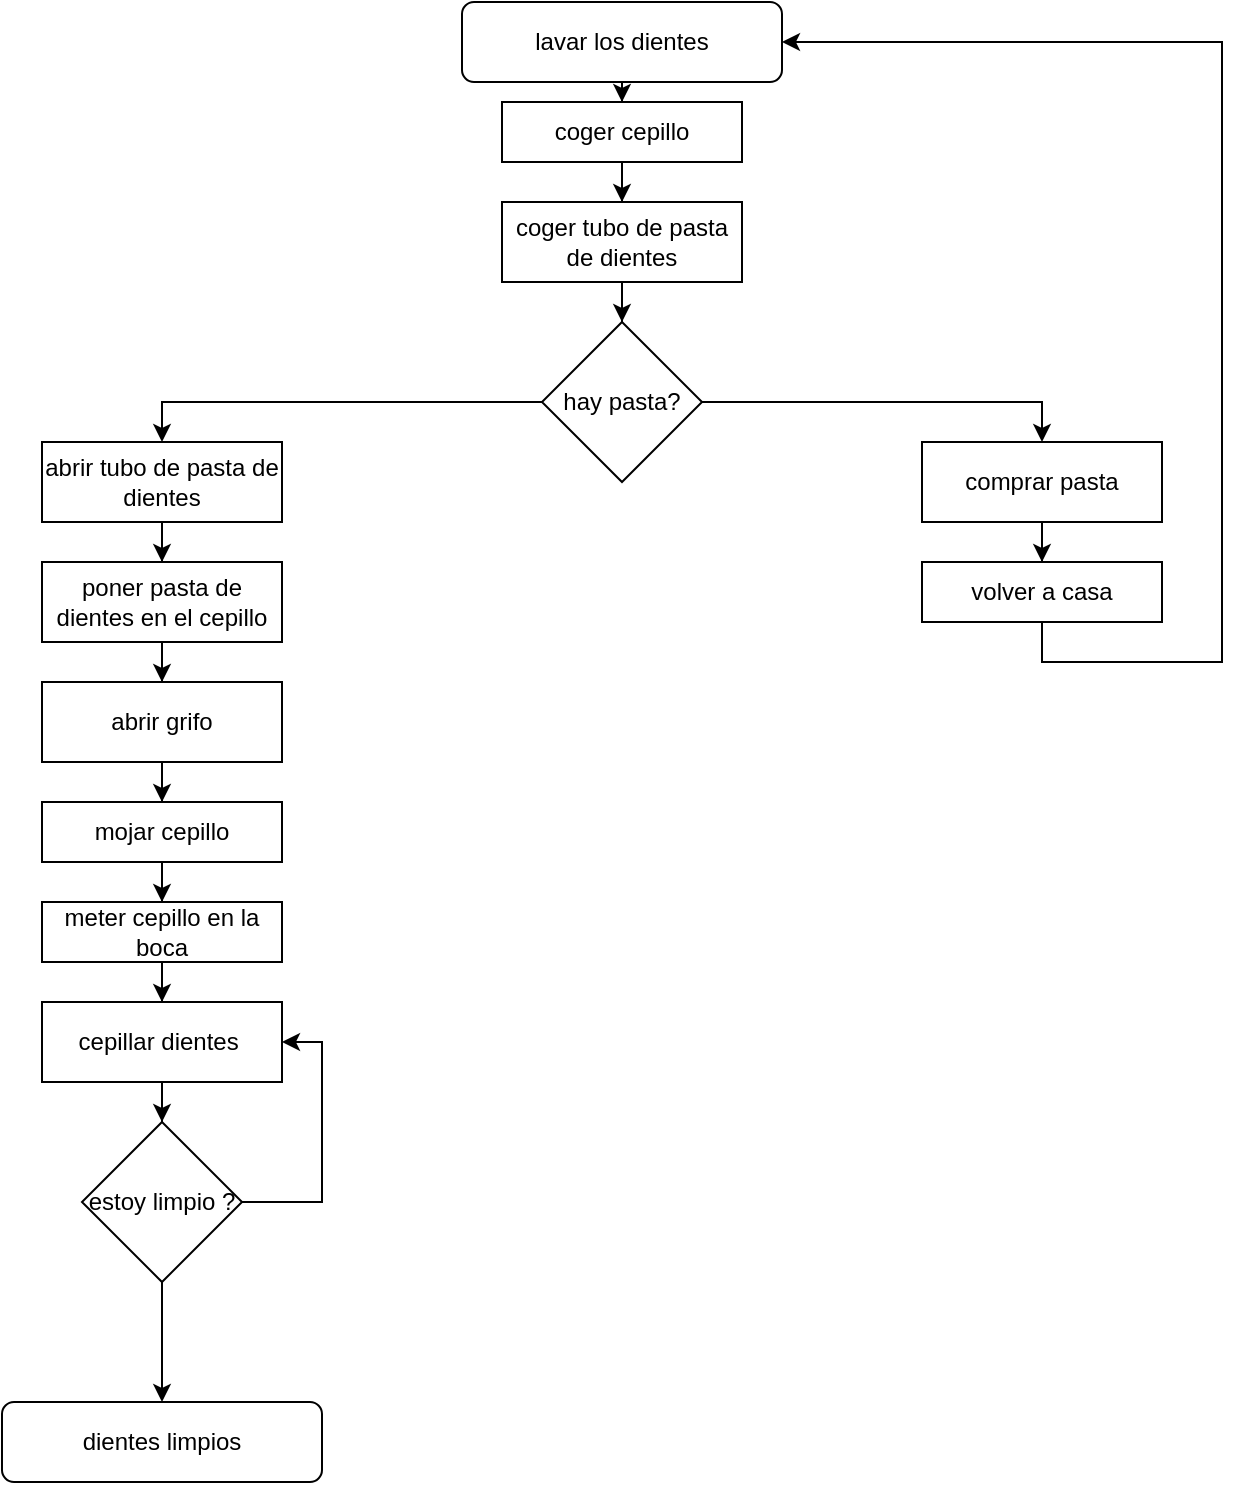 <mxfile version="16.2.4" type="github"><diagram id="9AbsJXIU_ZdoN4RyElw4" name="Page-1"><mxGraphModel dx="1038" dy="579" grid="1" gridSize="10" guides="1" tooltips="1" connect="1" arrows="1" fold="1" page="1" pageScale="1" pageWidth="827" pageHeight="1169" math="0" shadow="0"><root><mxCell id="0"/><mxCell id="1" parent="0"/><mxCell id="4RddZSh8HexBFZrQX_Ho-31" style="edgeStyle=orthogonalEdgeStyle;rounded=0;orthogonalLoop=1;jettySize=auto;html=1;" edge="1" parent="1" source="4RddZSh8HexBFZrQX_Ho-1" target="4RddZSh8HexBFZrQX_Ho-4"><mxGeometry relative="1" as="geometry"/></mxCell><mxCell id="4RddZSh8HexBFZrQX_Ho-1" value="lavar los dientes" style="rounded=1;whiteSpace=wrap;html=1;" vertex="1" parent="1"><mxGeometry x="340" y="20" width="160" height="40" as="geometry"/></mxCell><mxCell id="4RddZSh8HexBFZrQX_Ho-2" value="dientes limpios" style="rounded=1;whiteSpace=wrap;html=1;" vertex="1" parent="1"><mxGeometry x="110" y="720" width="160" height="40" as="geometry"/></mxCell><mxCell id="4RddZSh8HexBFZrQX_Ho-30" style="edgeStyle=orthogonalEdgeStyle;rounded=0;orthogonalLoop=1;jettySize=auto;html=1;" edge="1" parent="1" source="4RddZSh8HexBFZrQX_Ho-4" target="4RddZSh8HexBFZrQX_Ho-6"><mxGeometry relative="1" as="geometry"/></mxCell><mxCell id="4RddZSh8HexBFZrQX_Ho-4" value="coger cepillo" style="rounded=0;whiteSpace=wrap;html=1;" vertex="1" parent="1"><mxGeometry x="360" y="70" width="120" height="30" as="geometry"/></mxCell><mxCell id="4RddZSh8HexBFZrQX_Ho-26" style="edgeStyle=orthogonalEdgeStyle;rounded=0;orthogonalLoop=1;jettySize=auto;html=1;" edge="1" parent="1" source="4RddZSh8HexBFZrQX_Ho-5" target="4RddZSh8HexBFZrQX_Ho-16"><mxGeometry relative="1" as="geometry"/></mxCell><mxCell id="4RddZSh8HexBFZrQX_Ho-5" value="abrir grifo" style="rounded=0;whiteSpace=wrap;html=1;" vertex="1" parent="1"><mxGeometry x="130" y="360" width="120" height="40" as="geometry"/></mxCell><mxCell id="4RddZSh8HexBFZrQX_Ho-29" style="edgeStyle=orthogonalEdgeStyle;rounded=0;orthogonalLoop=1;jettySize=auto;html=1;entryX=0.5;entryY=0;entryDx=0;entryDy=0;" edge="1" parent="1" source="4RddZSh8HexBFZrQX_Ho-6" target="4RddZSh8HexBFZrQX_Ho-9"><mxGeometry relative="1" as="geometry"/></mxCell><mxCell id="4RddZSh8HexBFZrQX_Ho-6" value="coger tubo de pasta de dientes" style="rounded=0;whiteSpace=wrap;html=1;" vertex="1" parent="1"><mxGeometry x="360" y="120" width="120" height="40" as="geometry"/></mxCell><mxCell id="4RddZSh8HexBFZrQX_Ho-28" style="edgeStyle=orthogonalEdgeStyle;rounded=0;orthogonalLoop=1;jettySize=auto;html=1;" edge="1" parent="1" source="4RddZSh8HexBFZrQX_Ho-7" target="4RddZSh8HexBFZrQX_Ho-8"><mxGeometry relative="1" as="geometry"/></mxCell><mxCell id="4RddZSh8HexBFZrQX_Ho-7" value="abrir tubo de pasta de dientes" style="rounded=0;whiteSpace=wrap;html=1;" vertex="1" parent="1"><mxGeometry x="130" y="240" width="120" height="40" as="geometry"/></mxCell><mxCell id="4RddZSh8HexBFZrQX_Ho-27" style="edgeStyle=orthogonalEdgeStyle;rounded=0;orthogonalLoop=1;jettySize=auto;html=1;" edge="1" parent="1" source="4RddZSh8HexBFZrQX_Ho-8" target="4RddZSh8HexBFZrQX_Ho-5"><mxGeometry relative="1" as="geometry"/></mxCell><mxCell id="4RddZSh8HexBFZrQX_Ho-8" value="poner pasta de dientes en el cepillo" style="rounded=0;whiteSpace=wrap;html=1;" vertex="1" parent="1"><mxGeometry x="130" y="300" width="120" height="40" as="geometry"/></mxCell><mxCell id="4RddZSh8HexBFZrQX_Ho-10" style="edgeStyle=orthogonalEdgeStyle;rounded=0;orthogonalLoop=1;jettySize=auto;html=1;entryX=0.5;entryY=0;entryDx=0;entryDy=0;" edge="1" parent="1" source="4RddZSh8HexBFZrQX_Ho-9" target="4RddZSh8HexBFZrQX_Ho-7"><mxGeometry relative="1" as="geometry"><mxPoint x="220" y="200" as="targetPoint"/></mxGeometry></mxCell><mxCell id="4RddZSh8HexBFZrQX_Ho-11" style="edgeStyle=orthogonalEdgeStyle;rounded=0;orthogonalLoop=1;jettySize=auto;html=1;entryX=0.5;entryY=0;entryDx=0;entryDy=0;" edge="1" parent="1" source="4RddZSh8HexBFZrQX_Ho-9" target="4RddZSh8HexBFZrQX_Ho-12"><mxGeometry relative="1" as="geometry"><mxPoint x="640" y="200" as="targetPoint"/></mxGeometry></mxCell><mxCell id="4RddZSh8HexBFZrQX_Ho-9" value="hay pasta?" style="rhombus;whiteSpace=wrap;html=1;" vertex="1" parent="1"><mxGeometry x="380" y="180" width="80" height="80" as="geometry"/></mxCell><mxCell id="4RddZSh8HexBFZrQX_Ho-14" style="edgeStyle=orthogonalEdgeStyle;rounded=0;orthogonalLoop=1;jettySize=auto;html=1;entryX=0.5;entryY=0;entryDx=0;entryDy=0;" edge="1" parent="1" source="4RddZSh8HexBFZrQX_Ho-12" target="4RddZSh8HexBFZrQX_Ho-13"><mxGeometry relative="1" as="geometry"/></mxCell><mxCell id="4RddZSh8HexBFZrQX_Ho-12" value="comprar pasta" style="rounded=0;whiteSpace=wrap;html=1;" vertex="1" parent="1"><mxGeometry x="570" y="240" width="120" height="40" as="geometry"/></mxCell><mxCell id="4RddZSh8HexBFZrQX_Ho-15" style="edgeStyle=orthogonalEdgeStyle;rounded=0;orthogonalLoop=1;jettySize=auto;html=1;exitX=0.5;exitY=1;exitDx=0;exitDy=0;entryX=1;entryY=0.5;entryDx=0;entryDy=0;" edge="1" parent="1" source="4RddZSh8HexBFZrQX_Ho-13" target="4RddZSh8HexBFZrQX_Ho-1"><mxGeometry relative="1" as="geometry"><Array as="points"><mxPoint x="630" y="350"/><mxPoint x="720" y="350"/><mxPoint x="720" y="40"/></Array></mxGeometry></mxCell><mxCell id="4RddZSh8HexBFZrQX_Ho-13" value="volver a casa" style="rounded=0;whiteSpace=wrap;html=1;" vertex="1" parent="1"><mxGeometry x="570" y="300" width="120" height="30" as="geometry"/></mxCell><mxCell id="4RddZSh8HexBFZrQX_Ho-25" style="edgeStyle=orthogonalEdgeStyle;rounded=0;orthogonalLoop=1;jettySize=auto;html=1;" edge="1" parent="1" source="4RddZSh8HexBFZrQX_Ho-16" target="4RddZSh8HexBFZrQX_Ho-17"><mxGeometry relative="1" as="geometry"/></mxCell><mxCell id="4RddZSh8HexBFZrQX_Ho-16" value="mojar cepillo" style="rounded=0;whiteSpace=wrap;html=1;" vertex="1" parent="1"><mxGeometry x="130" y="420" width="120" height="30" as="geometry"/></mxCell><mxCell id="4RddZSh8HexBFZrQX_Ho-23" style="edgeStyle=orthogonalEdgeStyle;rounded=0;orthogonalLoop=1;jettySize=auto;html=1;" edge="1" parent="1" source="4RddZSh8HexBFZrQX_Ho-17" target="4RddZSh8HexBFZrQX_Ho-18"><mxGeometry relative="1" as="geometry"/></mxCell><mxCell id="4RddZSh8HexBFZrQX_Ho-17" value="meter cepillo en la boca" style="rounded=0;whiteSpace=wrap;html=1;" vertex="1" parent="1"><mxGeometry x="130" y="470" width="120" height="30" as="geometry"/></mxCell><mxCell id="4RddZSh8HexBFZrQX_Ho-21" style="edgeStyle=orthogonalEdgeStyle;rounded=0;orthogonalLoop=1;jettySize=auto;html=1;entryX=0.5;entryY=0;entryDx=0;entryDy=0;" edge="1" parent="1" source="4RddZSh8HexBFZrQX_Ho-18" target="4RddZSh8HexBFZrQX_Ho-19"><mxGeometry relative="1" as="geometry"/></mxCell><mxCell id="4RddZSh8HexBFZrQX_Ho-18" value="cepillar dientes&amp;nbsp;" style="rounded=0;whiteSpace=wrap;html=1;" vertex="1" parent="1"><mxGeometry x="130" y="520" width="120" height="40" as="geometry"/></mxCell><mxCell id="4RddZSh8HexBFZrQX_Ho-20" style="edgeStyle=orthogonalEdgeStyle;rounded=0;orthogonalLoop=1;jettySize=auto;html=1;entryX=0.5;entryY=0;entryDx=0;entryDy=0;" edge="1" parent="1" source="4RddZSh8HexBFZrQX_Ho-19" target="4RddZSh8HexBFZrQX_Ho-2"><mxGeometry relative="1" as="geometry"/></mxCell><mxCell id="4RddZSh8HexBFZrQX_Ho-22" style="edgeStyle=orthogonalEdgeStyle;rounded=0;orthogonalLoop=1;jettySize=auto;html=1;entryX=1;entryY=0.5;entryDx=0;entryDy=0;" edge="1" parent="1" source="4RddZSh8HexBFZrQX_Ho-19" target="4RddZSh8HexBFZrQX_Ho-18"><mxGeometry relative="1" as="geometry"><Array as="points"><mxPoint x="270" y="620"/><mxPoint x="270" y="540"/></Array></mxGeometry></mxCell><mxCell id="4RddZSh8HexBFZrQX_Ho-19" value="estoy limpio ?" style="rhombus;whiteSpace=wrap;html=1;" vertex="1" parent="1"><mxGeometry x="150" y="580" width="80" height="80" as="geometry"/></mxCell></root></mxGraphModel></diagram></mxfile>